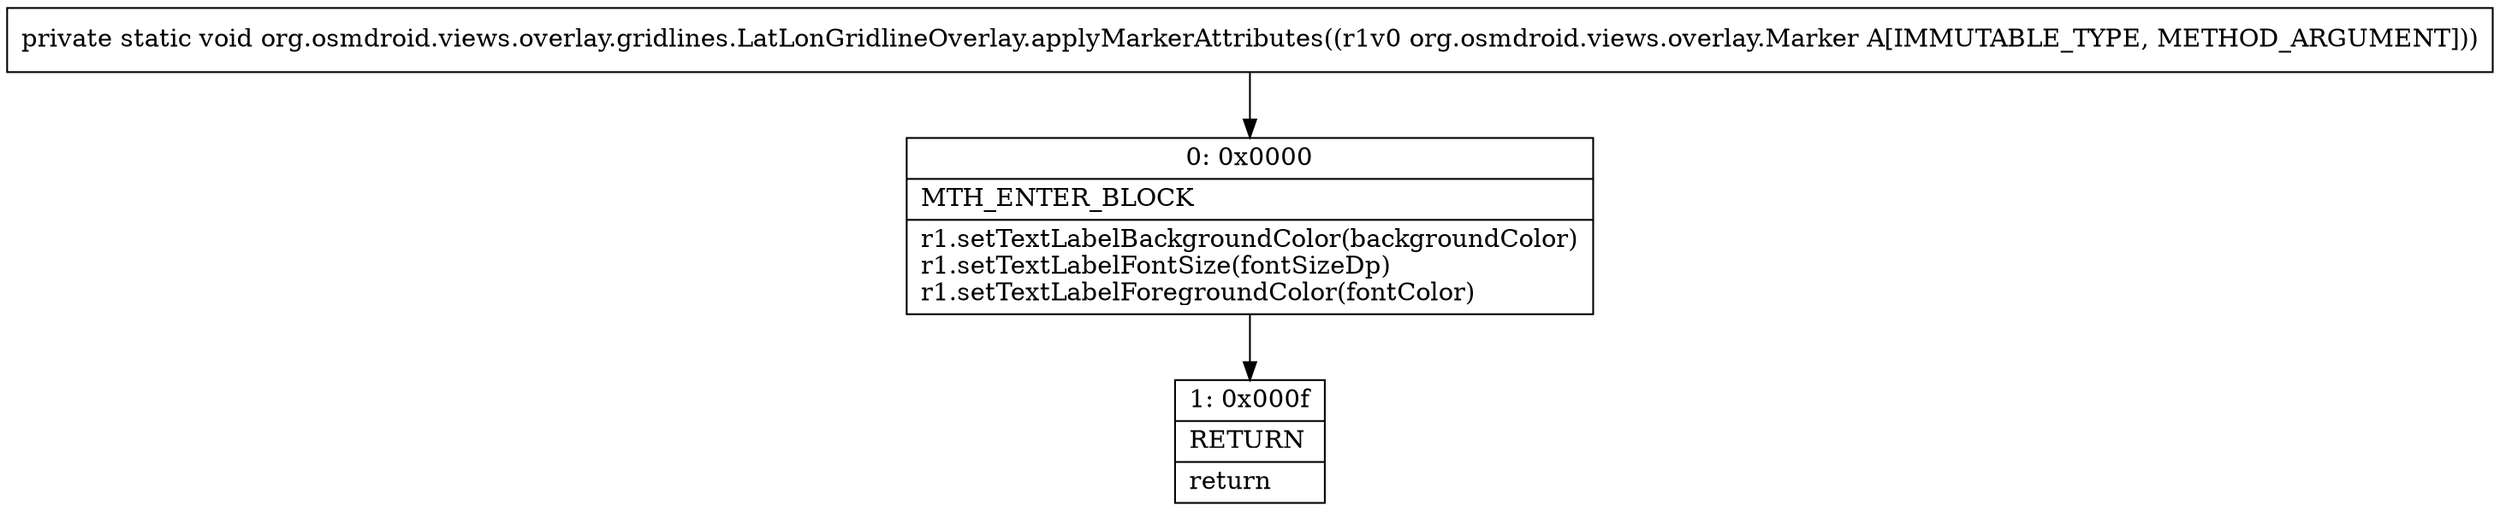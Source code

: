 digraph "CFG fororg.osmdroid.views.overlay.gridlines.LatLonGridlineOverlay.applyMarkerAttributes(Lorg\/osmdroid\/views\/overlay\/Marker;)V" {
Node_0 [shape=record,label="{0\:\ 0x0000|MTH_ENTER_BLOCK\l|r1.setTextLabelBackgroundColor(backgroundColor)\lr1.setTextLabelFontSize(fontSizeDp)\lr1.setTextLabelForegroundColor(fontColor)\l}"];
Node_1 [shape=record,label="{1\:\ 0x000f|RETURN\l|return\l}"];
MethodNode[shape=record,label="{private static void org.osmdroid.views.overlay.gridlines.LatLonGridlineOverlay.applyMarkerAttributes((r1v0 org.osmdroid.views.overlay.Marker A[IMMUTABLE_TYPE, METHOD_ARGUMENT])) }"];
MethodNode -> Node_0;
Node_0 -> Node_1;
}

